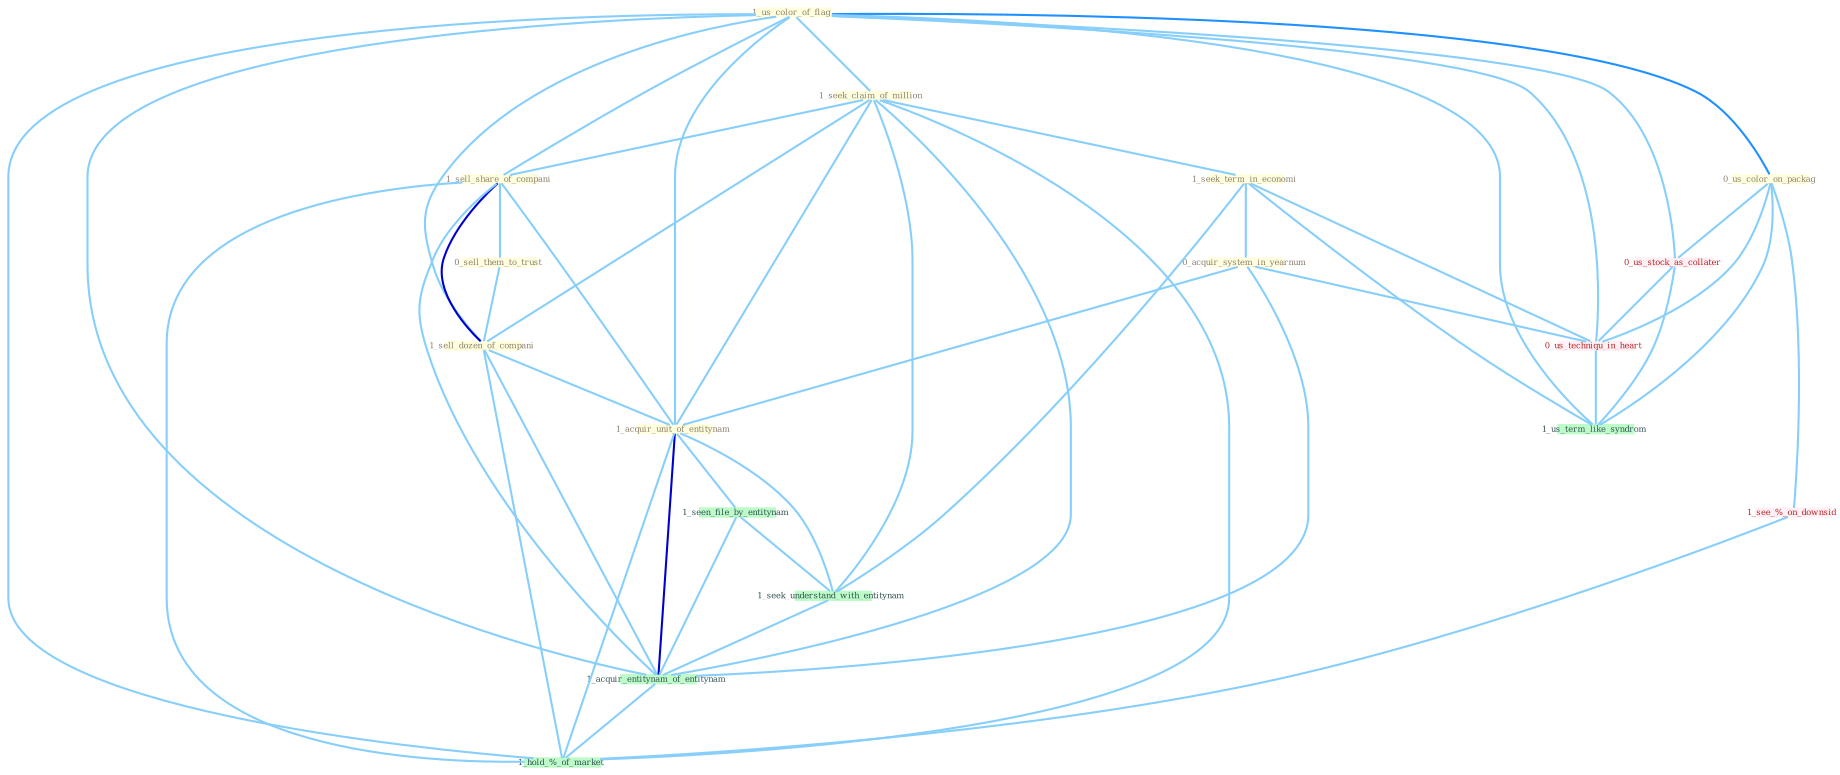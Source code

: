 Graph G{ 
    node
    [shape=polygon,style=filled,width=.5,height=.06,color="#BDFCC9",fixedsize=true,fontsize=4,
    fontcolor="#2f4f4f"];
    {node
    [color="#ffffe0", fontcolor="#8b7d6b"] "1_us_color_of_flag " "1_seek_claim_of_million " "1_sell_share_of_compani " "0_us_color_on_packag " "0_sell_them_to_trust " "1_sell_dozen_of_compani " "1_seek_term_in_economi " "0_acquir_system_in_yearnum " "1_acquir_unit_of_entitynam "}
{node [color="#fff0f5", fontcolor="#b22222"] "0_us_stock_as_collater " "0_us_techniqu_in_heart " "1_see_%_on_downsid "}
edge [color="#B0E2FF"];

	"1_us_color_of_flag " -- "1_seek_claim_of_million " [w="1", color="#87cefa" ];
	"1_us_color_of_flag " -- "1_sell_share_of_compani " [w="1", color="#87cefa" ];
	"1_us_color_of_flag " -- "0_us_color_on_packag " [w="2", color="#1e90ff" , len=0.8];
	"1_us_color_of_flag " -- "1_sell_dozen_of_compani " [w="1", color="#87cefa" ];
	"1_us_color_of_flag " -- "1_acquir_unit_of_entitynam " [w="1", color="#87cefa" ];
	"1_us_color_of_flag " -- "0_us_stock_as_collater " [w="1", color="#87cefa" ];
	"1_us_color_of_flag " -- "1_acquir_entitynam_of_entitynam " [w="1", color="#87cefa" ];
	"1_us_color_of_flag " -- "0_us_techniqu_in_heart " [w="1", color="#87cefa" ];
	"1_us_color_of_flag " -- "1_us_term_like_syndrom " [w="1", color="#87cefa" ];
	"1_us_color_of_flag " -- "1_hold_%_of_market " [w="1", color="#87cefa" ];
	"1_seek_claim_of_million " -- "1_sell_share_of_compani " [w="1", color="#87cefa" ];
	"1_seek_claim_of_million " -- "1_sell_dozen_of_compani " [w="1", color="#87cefa" ];
	"1_seek_claim_of_million " -- "1_seek_term_in_economi " [w="1", color="#87cefa" ];
	"1_seek_claim_of_million " -- "1_acquir_unit_of_entitynam " [w="1", color="#87cefa" ];
	"1_seek_claim_of_million " -- "1_seek_understand_with_entitynam " [w="1", color="#87cefa" ];
	"1_seek_claim_of_million " -- "1_acquir_entitynam_of_entitynam " [w="1", color="#87cefa" ];
	"1_seek_claim_of_million " -- "1_hold_%_of_market " [w="1", color="#87cefa" ];
	"1_sell_share_of_compani " -- "0_sell_them_to_trust " [w="1", color="#87cefa" ];
	"1_sell_share_of_compani " -- "1_sell_dozen_of_compani " [w="3", color="#0000cd" , len=0.6];
	"1_sell_share_of_compani " -- "1_acquir_unit_of_entitynam " [w="1", color="#87cefa" ];
	"1_sell_share_of_compani " -- "1_acquir_entitynam_of_entitynam " [w="1", color="#87cefa" ];
	"1_sell_share_of_compani " -- "1_hold_%_of_market " [w="1", color="#87cefa" ];
	"0_us_color_on_packag " -- "0_us_stock_as_collater " [w="1", color="#87cefa" ];
	"0_us_color_on_packag " -- "0_us_techniqu_in_heart " [w="1", color="#87cefa" ];
	"0_us_color_on_packag " -- "1_see_%_on_downsid " [w="1", color="#87cefa" ];
	"0_us_color_on_packag " -- "1_us_term_like_syndrom " [w="1", color="#87cefa" ];
	"0_sell_them_to_trust " -- "1_sell_dozen_of_compani " [w="1", color="#87cefa" ];
	"1_sell_dozen_of_compani " -- "1_acquir_unit_of_entitynam " [w="1", color="#87cefa" ];
	"1_sell_dozen_of_compani " -- "1_acquir_entitynam_of_entitynam " [w="1", color="#87cefa" ];
	"1_sell_dozen_of_compani " -- "1_hold_%_of_market " [w="1", color="#87cefa" ];
	"1_seek_term_in_economi " -- "0_acquir_system_in_yearnum " [w="1", color="#87cefa" ];
	"1_seek_term_in_economi " -- "1_seek_understand_with_entitynam " [w="1", color="#87cefa" ];
	"1_seek_term_in_economi " -- "0_us_techniqu_in_heart " [w="1", color="#87cefa" ];
	"1_seek_term_in_economi " -- "1_us_term_like_syndrom " [w="1", color="#87cefa" ];
	"0_acquir_system_in_yearnum " -- "1_acquir_unit_of_entitynam " [w="1", color="#87cefa" ];
	"0_acquir_system_in_yearnum " -- "1_acquir_entitynam_of_entitynam " [w="1", color="#87cefa" ];
	"0_acquir_system_in_yearnum " -- "0_us_techniqu_in_heart " [w="1", color="#87cefa" ];
	"1_acquir_unit_of_entitynam " -- "1_seen_file_by_entitynam " [w="1", color="#87cefa" ];
	"1_acquir_unit_of_entitynam " -- "1_seek_understand_with_entitynam " [w="1", color="#87cefa" ];
	"1_acquir_unit_of_entitynam " -- "1_acquir_entitynam_of_entitynam " [w="3", color="#0000cd" , len=0.6];
	"1_acquir_unit_of_entitynam " -- "1_hold_%_of_market " [w="1", color="#87cefa" ];
	"1_seen_file_by_entitynam " -- "1_seek_understand_with_entitynam " [w="1", color="#87cefa" ];
	"1_seen_file_by_entitynam " -- "1_acquir_entitynam_of_entitynam " [w="1", color="#87cefa" ];
	"0_us_stock_as_collater " -- "0_us_techniqu_in_heart " [w="1", color="#87cefa" ];
	"0_us_stock_as_collater " -- "1_us_term_like_syndrom " [w="1", color="#87cefa" ];
	"1_seek_understand_with_entitynam " -- "1_acquir_entitynam_of_entitynam " [w="1", color="#87cefa" ];
	"1_acquir_entitynam_of_entitynam " -- "1_hold_%_of_market " [w="1", color="#87cefa" ];
	"0_us_techniqu_in_heart " -- "1_us_term_like_syndrom " [w="1", color="#87cefa" ];
	"1_see_%_on_downsid " -- "1_hold_%_of_market " [w="1", color="#87cefa" ];
}